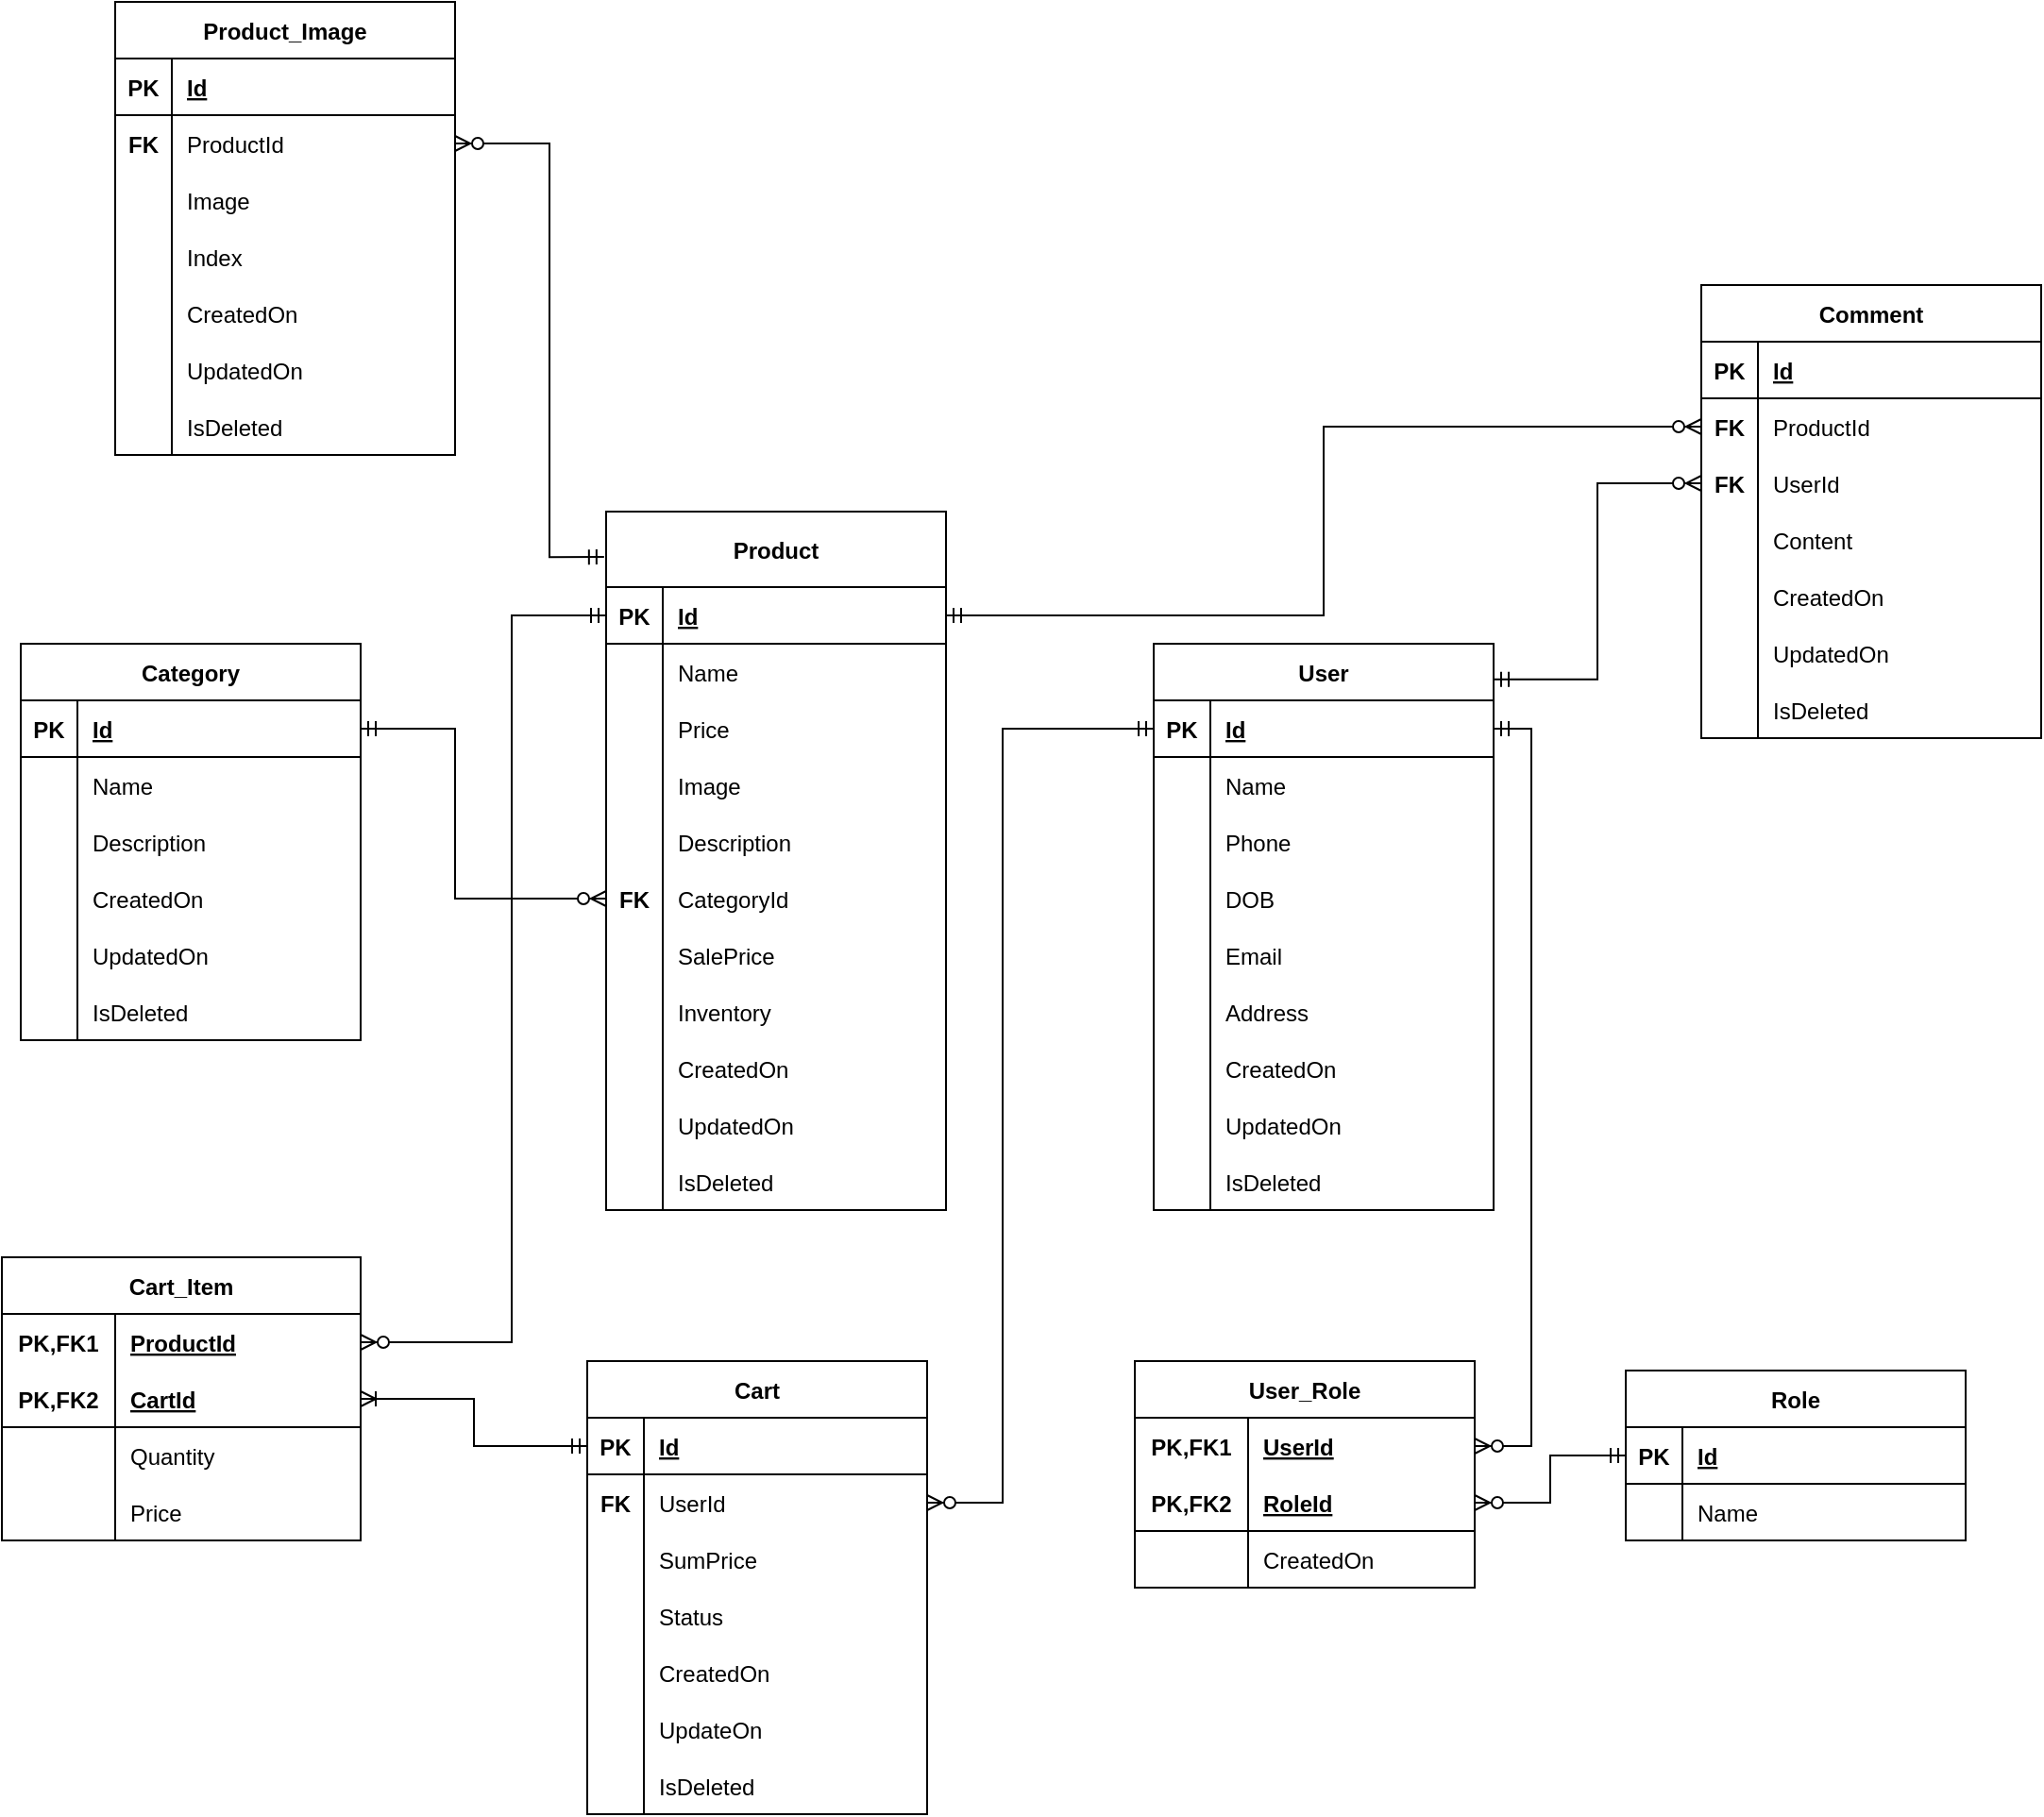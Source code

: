 <mxfile version="15.8.8" type="device"><diagram id="VHLs1RVUNaPGNCxdBByp" name="Page-1"><mxGraphModel dx="1952" dy="1682" grid="1" gridSize="10" guides="1" tooltips="1" connect="1" arrows="1" fold="1" page="1" pageScale="1" pageWidth="850" pageHeight="1100" math="0" shadow="0"><root><mxCell id="0"/><mxCell id="1" parent="0"/><mxCell id="rk8EdghGiXFBMfNvxtwt-1" value="Product" style="shape=table;startSize=40;container=1;collapsible=1;childLayout=tableLayout;fixedRows=1;rowLines=0;fontStyle=1;align=center;resizeLast=1;" parent="1" vertex="1"><mxGeometry x="-30" y="80" width="180" height="370" as="geometry"/></mxCell><mxCell id="rk8EdghGiXFBMfNvxtwt-2" value="" style="shape=partialRectangle;collapsible=0;dropTarget=0;pointerEvents=0;fillColor=none;top=0;left=0;bottom=1;right=0;points=[[0,0.5],[1,0.5]];portConstraint=eastwest;" parent="rk8EdghGiXFBMfNvxtwt-1" vertex="1"><mxGeometry y="40" width="180" height="30" as="geometry"/></mxCell><mxCell id="rk8EdghGiXFBMfNvxtwt-3" value="PK" style="shape=partialRectangle;connectable=0;fillColor=none;top=0;left=0;bottom=0;right=0;fontStyle=1;overflow=hidden;" parent="rk8EdghGiXFBMfNvxtwt-2" vertex="1"><mxGeometry width="30" height="30" as="geometry"><mxRectangle width="30" height="30" as="alternateBounds"/></mxGeometry></mxCell><mxCell id="rk8EdghGiXFBMfNvxtwt-4" value="Id" style="shape=partialRectangle;connectable=0;fillColor=none;top=0;left=0;bottom=0;right=0;align=left;spacingLeft=6;fontStyle=5;overflow=hidden;" parent="rk8EdghGiXFBMfNvxtwt-2" vertex="1"><mxGeometry x="30" width="150" height="30" as="geometry"><mxRectangle width="150" height="30" as="alternateBounds"/></mxGeometry></mxCell><mxCell id="rk8EdghGiXFBMfNvxtwt-5" value="" style="shape=partialRectangle;collapsible=0;dropTarget=0;pointerEvents=0;fillColor=none;top=0;left=0;bottom=0;right=0;points=[[0,0.5],[1,0.5]];portConstraint=eastwest;" parent="rk8EdghGiXFBMfNvxtwt-1" vertex="1"><mxGeometry y="70" width="180" height="30" as="geometry"/></mxCell><mxCell id="rk8EdghGiXFBMfNvxtwt-6" value="" style="shape=partialRectangle;connectable=0;fillColor=none;top=0;left=0;bottom=0;right=0;editable=1;overflow=hidden;" parent="rk8EdghGiXFBMfNvxtwt-5" vertex="1"><mxGeometry width="30" height="30" as="geometry"><mxRectangle width="30" height="30" as="alternateBounds"/></mxGeometry></mxCell><mxCell id="rk8EdghGiXFBMfNvxtwt-7" value="Name" style="shape=partialRectangle;connectable=0;fillColor=none;top=0;left=0;bottom=0;right=0;align=left;spacingLeft=6;overflow=hidden;" parent="rk8EdghGiXFBMfNvxtwt-5" vertex="1"><mxGeometry x="30" width="150" height="30" as="geometry"><mxRectangle width="150" height="30" as="alternateBounds"/></mxGeometry></mxCell><mxCell id="rk8EdghGiXFBMfNvxtwt-8" value="" style="shape=partialRectangle;collapsible=0;dropTarget=0;pointerEvents=0;fillColor=none;top=0;left=0;bottom=0;right=0;points=[[0,0.5],[1,0.5]];portConstraint=eastwest;" parent="rk8EdghGiXFBMfNvxtwt-1" vertex="1"><mxGeometry y="100" width="180" height="30" as="geometry"/></mxCell><mxCell id="rk8EdghGiXFBMfNvxtwt-9" value="" style="shape=partialRectangle;connectable=0;fillColor=none;top=0;left=0;bottom=0;right=0;editable=1;overflow=hidden;" parent="rk8EdghGiXFBMfNvxtwt-8" vertex="1"><mxGeometry width="30" height="30" as="geometry"><mxRectangle width="30" height="30" as="alternateBounds"/></mxGeometry></mxCell><mxCell id="rk8EdghGiXFBMfNvxtwt-10" value="Price" style="shape=partialRectangle;connectable=0;fillColor=none;top=0;left=0;bottom=0;right=0;align=left;spacingLeft=6;overflow=hidden;" parent="rk8EdghGiXFBMfNvxtwt-8" vertex="1"><mxGeometry x="30" width="150" height="30" as="geometry"><mxRectangle width="150" height="30" as="alternateBounds"/></mxGeometry></mxCell><mxCell id="rk8EdghGiXFBMfNvxtwt-11" value="" style="shape=partialRectangle;collapsible=0;dropTarget=0;pointerEvents=0;fillColor=none;top=0;left=0;bottom=0;right=0;points=[[0,0.5],[1,0.5]];portConstraint=eastwest;" parent="rk8EdghGiXFBMfNvxtwt-1" vertex="1"><mxGeometry y="130" width="180" height="30" as="geometry"/></mxCell><mxCell id="rk8EdghGiXFBMfNvxtwt-12" value="" style="shape=partialRectangle;connectable=0;fillColor=none;top=0;left=0;bottom=0;right=0;editable=1;overflow=hidden;" parent="rk8EdghGiXFBMfNvxtwt-11" vertex="1"><mxGeometry width="30" height="30" as="geometry"><mxRectangle width="30" height="30" as="alternateBounds"/></mxGeometry></mxCell><mxCell id="rk8EdghGiXFBMfNvxtwt-13" value="Image" style="shape=partialRectangle;connectable=0;fillColor=none;top=0;left=0;bottom=0;right=0;align=left;spacingLeft=6;overflow=hidden;" parent="rk8EdghGiXFBMfNvxtwt-11" vertex="1"><mxGeometry x="30" width="150" height="30" as="geometry"><mxRectangle width="150" height="30" as="alternateBounds"/></mxGeometry></mxCell><mxCell id="rk8EdghGiXFBMfNvxtwt-106" value="" style="shape=partialRectangle;collapsible=0;dropTarget=0;pointerEvents=0;fillColor=none;top=0;left=0;bottom=0;right=0;points=[[0,0.5],[1,0.5]];portConstraint=eastwest;" parent="rk8EdghGiXFBMfNvxtwt-1" vertex="1"><mxGeometry y="160" width="180" height="30" as="geometry"/></mxCell><mxCell id="rk8EdghGiXFBMfNvxtwt-107" value="" style="shape=partialRectangle;connectable=0;fillColor=none;top=0;left=0;bottom=0;right=0;editable=1;overflow=hidden;" parent="rk8EdghGiXFBMfNvxtwt-106" vertex="1"><mxGeometry width="30" height="30" as="geometry"><mxRectangle width="30" height="30" as="alternateBounds"/></mxGeometry></mxCell><mxCell id="rk8EdghGiXFBMfNvxtwt-108" value="Description" style="shape=partialRectangle;connectable=0;fillColor=none;top=0;left=0;bottom=0;right=0;align=left;spacingLeft=6;overflow=hidden;" parent="rk8EdghGiXFBMfNvxtwt-106" vertex="1"><mxGeometry x="30" width="150" height="30" as="geometry"><mxRectangle width="150" height="30" as="alternateBounds"/></mxGeometry></mxCell><mxCell id="rk8EdghGiXFBMfNvxtwt-112" value="" style="shape=partialRectangle;collapsible=0;dropTarget=0;pointerEvents=0;fillColor=none;top=0;left=0;bottom=0;right=0;points=[[0,0.5],[1,0.5]];portConstraint=eastwest;" parent="rk8EdghGiXFBMfNvxtwt-1" vertex="1"><mxGeometry y="190" width="180" height="30" as="geometry"/></mxCell><mxCell id="rk8EdghGiXFBMfNvxtwt-113" value="FK" style="shape=partialRectangle;connectable=0;fillColor=none;top=0;left=0;bottom=0;right=0;editable=1;overflow=hidden;fontStyle=1" parent="rk8EdghGiXFBMfNvxtwt-112" vertex="1"><mxGeometry width="30" height="30" as="geometry"><mxRectangle width="30" height="30" as="alternateBounds"/></mxGeometry></mxCell><mxCell id="rk8EdghGiXFBMfNvxtwt-114" value="CategoryId" style="shape=partialRectangle;connectable=0;fillColor=none;top=0;left=0;bottom=0;right=0;align=left;spacingLeft=6;overflow=hidden;" parent="rk8EdghGiXFBMfNvxtwt-112" vertex="1"><mxGeometry x="30" width="150" height="30" as="geometry"><mxRectangle width="150" height="30" as="alternateBounds"/></mxGeometry></mxCell><mxCell id="rk8EdghGiXFBMfNvxtwt-115" value="" style="shape=partialRectangle;collapsible=0;dropTarget=0;pointerEvents=0;fillColor=none;top=0;left=0;bottom=0;right=0;points=[[0,0.5],[1,0.5]];portConstraint=eastwest;" parent="rk8EdghGiXFBMfNvxtwt-1" vertex="1"><mxGeometry y="220" width="180" height="30" as="geometry"/></mxCell><mxCell id="rk8EdghGiXFBMfNvxtwt-116" value="" style="shape=partialRectangle;connectable=0;fillColor=none;top=0;left=0;bottom=0;right=0;editable=1;overflow=hidden;" parent="rk8EdghGiXFBMfNvxtwt-115" vertex="1"><mxGeometry width="30" height="30" as="geometry"><mxRectangle width="30" height="30" as="alternateBounds"/></mxGeometry></mxCell><mxCell id="rk8EdghGiXFBMfNvxtwt-117" value="SalePrice" style="shape=partialRectangle;connectable=0;fillColor=none;top=0;left=0;bottom=0;right=0;align=left;spacingLeft=6;overflow=hidden;" parent="rk8EdghGiXFBMfNvxtwt-115" vertex="1"><mxGeometry x="30" width="150" height="30" as="geometry"><mxRectangle width="150" height="30" as="alternateBounds"/></mxGeometry></mxCell><mxCell id="rk8EdghGiXFBMfNvxtwt-109" value="" style="shape=partialRectangle;collapsible=0;dropTarget=0;pointerEvents=0;fillColor=none;top=0;left=0;bottom=0;right=0;points=[[0,0.5],[1,0.5]];portConstraint=eastwest;" parent="rk8EdghGiXFBMfNvxtwt-1" vertex="1"><mxGeometry y="250" width="180" height="30" as="geometry"/></mxCell><mxCell id="rk8EdghGiXFBMfNvxtwt-110" value="" style="shape=partialRectangle;connectable=0;fillColor=none;top=0;left=0;bottom=0;right=0;editable=1;overflow=hidden;" parent="rk8EdghGiXFBMfNvxtwt-109" vertex="1"><mxGeometry width="30" height="30" as="geometry"><mxRectangle width="30" height="30" as="alternateBounds"/></mxGeometry></mxCell><mxCell id="rk8EdghGiXFBMfNvxtwt-111" value="Inventory" style="shape=partialRectangle;connectable=0;fillColor=none;top=0;left=0;bottom=0;right=0;align=left;spacingLeft=6;overflow=hidden;" parent="rk8EdghGiXFBMfNvxtwt-109" vertex="1"><mxGeometry x="30" width="150" height="30" as="geometry"><mxRectangle width="150" height="30" as="alternateBounds"/></mxGeometry></mxCell><mxCell id="Ubzk6tx44Ip_I_PMRpMW-49" value="" style="shape=partialRectangle;collapsible=0;dropTarget=0;pointerEvents=0;fillColor=none;top=0;left=0;bottom=0;right=0;points=[[0,0.5],[1,0.5]];portConstraint=eastwest;" parent="rk8EdghGiXFBMfNvxtwt-1" vertex="1"><mxGeometry y="280" width="180" height="30" as="geometry"/></mxCell><mxCell id="Ubzk6tx44Ip_I_PMRpMW-50" value="" style="shape=partialRectangle;connectable=0;fillColor=none;top=0;left=0;bottom=0;right=0;editable=1;overflow=hidden;" parent="Ubzk6tx44Ip_I_PMRpMW-49" vertex="1"><mxGeometry width="30" height="30" as="geometry"><mxRectangle width="30" height="30" as="alternateBounds"/></mxGeometry></mxCell><mxCell id="Ubzk6tx44Ip_I_PMRpMW-51" value="CreatedOn" style="shape=partialRectangle;connectable=0;fillColor=none;top=0;left=0;bottom=0;right=0;align=left;spacingLeft=6;overflow=hidden;" parent="Ubzk6tx44Ip_I_PMRpMW-49" vertex="1"><mxGeometry x="30" width="150" height="30" as="geometry"><mxRectangle width="150" height="30" as="alternateBounds"/></mxGeometry></mxCell><mxCell id="Ubzk6tx44Ip_I_PMRpMW-52" value="" style="shape=partialRectangle;collapsible=0;dropTarget=0;pointerEvents=0;fillColor=none;top=0;left=0;bottom=0;right=0;points=[[0,0.5],[1,0.5]];portConstraint=eastwest;" parent="rk8EdghGiXFBMfNvxtwt-1" vertex="1"><mxGeometry y="310" width="180" height="30" as="geometry"/></mxCell><mxCell id="Ubzk6tx44Ip_I_PMRpMW-53" value="" style="shape=partialRectangle;connectable=0;fillColor=none;top=0;left=0;bottom=0;right=0;editable=1;overflow=hidden;" parent="Ubzk6tx44Ip_I_PMRpMW-52" vertex="1"><mxGeometry width="30" height="30" as="geometry"><mxRectangle width="30" height="30" as="alternateBounds"/></mxGeometry></mxCell><mxCell id="Ubzk6tx44Ip_I_PMRpMW-54" value="UpdatedOn" style="shape=partialRectangle;connectable=0;fillColor=none;top=0;left=0;bottom=0;right=0;align=left;spacingLeft=6;overflow=hidden;" parent="Ubzk6tx44Ip_I_PMRpMW-52" vertex="1"><mxGeometry x="30" width="150" height="30" as="geometry"><mxRectangle width="150" height="30" as="alternateBounds"/></mxGeometry></mxCell><mxCell id="Ubzk6tx44Ip_I_PMRpMW-55" value="" style="shape=partialRectangle;collapsible=0;dropTarget=0;pointerEvents=0;fillColor=none;top=0;left=0;bottom=0;right=0;points=[[0,0.5],[1,0.5]];portConstraint=eastwest;" parent="rk8EdghGiXFBMfNvxtwt-1" vertex="1"><mxGeometry y="340" width="180" height="30" as="geometry"/></mxCell><mxCell id="Ubzk6tx44Ip_I_PMRpMW-56" value="" style="shape=partialRectangle;connectable=0;fillColor=none;top=0;left=0;bottom=0;right=0;editable=1;overflow=hidden;" parent="Ubzk6tx44Ip_I_PMRpMW-55" vertex="1"><mxGeometry width="30" height="30" as="geometry"><mxRectangle width="30" height="30" as="alternateBounds"/></mxGeometry></mxCell><mxCell id="Ubzk6tx44Ip_I_PMRpMW-57" value="IsDeleted" style="shape=partialRectangle;connectable=0;fillColor=none;top=0;left=0;bottom=0;right=0;align=left;spacingLeft=6;overflow=hidden;" parent="Ubzk6tx44Ip_I_PMRpMW-55" vertex="1"><mxGeometry x="30" width="150" height="30" as="geometry"><mxRectangle width="150" height="30" as="alternateBounds"/></mxGeometry></mxCell><mxCell id="rk8EdghGiXFBMfNvxtwt-27" value="User" style="shape=table;startSize=30;container=1;collapsible=1;childLayout=tableLayout;fixedRows=1;rowLines=0;fontStyle=1;align=center;resizeLast=1;" parent="1" vertex="1"><mxGeometry x="260" y="150" width="180" height="300" as="geometry"/></mxCell><mxCell id="rk8EdghGiXFBMfNvxtwt-28" value="" style="shape=partialRectangle;collapsible=0;dropTarget=0;pointerEvents=0;fillColor=none;top=0;left=0;bottom=1;right=0;points=[[0,0.5],[1,0.5]];portConstraint=eastwest;" parent="rk8EdghGiXFBMfNvxtwt-27" vertex="1"><mxGeometry y="30" width="180" height="30" as="geometry"/></mxCell><mxCell id="rk8EdghGiXFBMfNvxtwt-29" value="PK" style="shape=partialRectangle;connectable=0;fillColor=none;top=0;left=0;bottom=0;right=0;fontStyle=1;overflow=hidden;" parent="rk8EdghGiXFBMfNvxtwt-28" vertex="1"><mxGeometry width="30" height="30" as="geometry"><mxRectangle width="30" height="30" as="alternateBounds"/></mxGeometry></mxCell><mxCell id="rk8EdghGiXFBMfNvxtwt-30" value="Id" style="shape=partialRectangle;connectable=0;fillColor=none;top=0;left=0;bottom=0;right=0;align=left;spacingLeft=6;fontStyle=5;overflow=hidden;" parent="rk8EdghGiXFBMfNvxtwt-28" vertex="1"><mxGeometry x="30" width="150" height="30" as="geometry"><mxRectangle width="150" height="30" as="alternateBounds"/></mxGeometry></mxCell><mxCell id="rk8EdghGiXFBMfNvxtwt-31" value="" style="shape=partialRectangle;collapsible=0;dropTarget=0;pointerEvents=0;fillColor=none;top=0;left=0;bottom=0;right=0;points=[[0,0.5],[1,0.5]];portConstraint=eastwest;" parent="rk8EdghGiXFBMfNvxtwt-27" vertex="1"><mxGeometry y="60" width="180" height="30" as="geometry"/></mxCell><mxCell id="rk8EdghGiXFBMfNvxtwt-32" value="" style="shape=partialRectangle;connectable=0;fillColor=none;top=0;left=0;bottom=0;right=0;editable=1;overflow=hidden;" parent="rk8EdghGiXFBMfNvxtwt-31" vertex="1"><mxGeometry width="30" height="30" as="geometry"><mxRectangle width="30" height="30" as="alternateBounds"/></mxGeometry></mxCell><mxCell id="rk8EdghGiXFBMfNvxtwt-33" value="Name" style="shape=partialRectangle;connectable=0;fillColor=none;top=0;left=0;bottom=0;right=0;align=left;spacingLeft=6;overflow=hidden;" parent="rk8EdghGiXFBMfNvxtwt-31" vertex="1"><mxGeometry x="30" width="150" height="30" as="geometry"><mxRectangle width="150" height="30" as="alternateBounds"/></mxGeometry></mxCell><mxCell id="rk8EdghGiXFBMfNvxtwt-34" value="" style="shape=partialRectangle;collapsible=0;dropTarget=0;pointerEvents=0;fillColor=none;top=0;left=0;bottom=0;right=0;points=[[0,0.5],[1,0.5]];portConstraint=eastwest;" parent="rk8EdghGiXFBMfNvxtwt-27" vertex="1"><mxGeometry y="90" width="180" height="30" as="geometry"/></mxCell><mxCell id="rk8EdghGiXFBMfNvxtwt-35" value="" style="shape=partialRectangle;connectable=0;fillColor=none;top=0;left=0;bottom=0;right=0;editable=1;overflow=hidden;" parent="rk8EdghGiXFBMfNvxtwt-34" vertex="1"><mxGeometry width="30" height="30" as="geometry"><mxRectangle width="30" height="30" as="alternateBounds"/></mxGeometry></mxCell><mxCell id="rk8EdghGiXFBMfNvxtwt-36" value="Phone" style="shape=partialRectangle;connectable=0;fillColor=none;top=0;left=0;bottom=0;right=0;align=left;spacingLeft=6;overflow=hidden;" parent="rk8EdghGiXFBMfNvxtwt-34" vertex="1"><mxGeometry x="30" width="150" height="30" as="geometry"><mxRectangle width="150" height="30" as="alternateBounds"/></mxGeometry></mxCell><mxCell id="rk8EdghGiXFBMfNvxtwt-140" value="" style="shape=partialRectangle;collapsible=0;dropTarget=0;pointerEvents=0;fillColor=none;top=0;left=0;bottom=0;right=0;points=[[0,0.5],[1,0.5]];portConstraint=eastwest;" parent="rk8EdghGiXFBMfNvxtwt-27" vertex="1"><mxGeometry y="120" width="180" height="30" as="geometry"/></mxCell><mxCell id="rk8EdghGiXFBMfNvxtwt-141" value="" style="shape=partialRectangle;connectable=0;fillColor=none;top=0;left=0;bottom=0;right=0;editable=1;overflow=hidden;" parent="rk8EdghGiXFBMfNvxtwt-140" vertex="1"><mxGeometry width="30" height="30" as="geometry"><mxRectangle width="30" height="30" as="alternateBounds"/></mxGeometry></mxCell><mxCell id="rk8EdghGiXFBMfNvxtwt-142" value="DOB" style="shape=partialRectangle;connectable=0;fillColor=none;top=0;left=0;bottom=0;right=0;align=left;spacingLeft=6;overflow=hidden;" parent="rk8EdghGiXFBMfNvxtwt-140" vertex="1"><mxGeometry x="30" width="150" height="30" as="geometry"><mxRectangle width="150" height="30" as="alternateBounds"/></mxGeometry></mxCell><mxCell id="rk8EdghGiXFBMfNvxtwt-143" value="" style="shape=partialRectangle;collapsible=0;dropTarget=0;pointerEvents=0;fillColor=none;top=0;left=0;bottom=0;right=0;points=[[0,0.5],[1,0.5]];portConstraint=eastwest;" parent="rk8EdghGiXFBMfNvxtwt-27" vertex="1"><mxGeometry y="150" width="180" height="30" as="geometry"/></mxCell><mxCell id="rk8EdghGiXFBMfNvxtwt-144" value="" style="shape=partialRectangle;connectable=0;fillColor=none;top=0;left=0;bottom=0;right=0;editable=1;overflow=hidden;" parent="rk8EdghGiXFBMfNvxtwt-143" vertex="1"><mxGeometry width="30" height="30" as="geometry"><mxRectangle width="30" height="30" as="alternateBounds"/></mxGeometry></mxCell><mxCell id="rk8EdghGiXFBMfNvxtwt-145" value="Email" style="shape=partialRectangle;connectable=0;fillColor=none;top=0;left=0;bottom=0;right=0;align=left;spacingLeft=6;overflow=hidden;" parent="rk8EdghGiXFBMfNvxtwt-143" vertex="1"><mxGeometry x="30" width="150" height="30" as="geometry"><mxRectangle width="150" height="30" as="alternateBounds"/></mxGeometry></mxCell><mxCell id="rk8EdghGiXFBMfNvxtwt-37" value="" style="shape=partialRectangle;collapsible=0;dropTarget=0;pointerEvents=0;fillColor=none;top=0;left=0;bottom=0;right=0;points=[[0,0.5],[1,0.5]];portConstraint=eastwest;" parent="rk8EdghGiXFBMfNvxtwt-27" vertex="1"><mxGeometry y="180" width="180" height="30" as="geometry"/></mxCell><mxCell id="rk8EdghGiXFBMfNvxtwt-38" value="" style="shape=partialRectangle;connectable=0;fillColor=none;top=0;left=0;bottom=0;right=0;editable=1;overflow=hidden;" parent="rk8EdghGiXFBMfNvxtwt-37" vertex="1"><mxGeometry width="30" height="30" as="geometry"><mxRectangle width="30" height="30" as="alternateBounds"/></mxGeometry></mxCell><mxCell id="rk8EdghGiXFBMfNvxtwt-39" value="Address" style="shape=partialRectangle;connectable=0;fillColor=none;top=0;left=0;bottom=0;right=0;align=left;spacingLeft=6;overflow=hidden;" parent="rk8EdghGiXFBMfNvxtwt-37" vertex="1"><mxGeometry x="30" width="150" height="30" as="geometry"><mxRectangle width="150" height="30" as="alternateBounds"/></mxGeometry></mxCell><mxCell id="Ubzk6tx44Ip_I_PMRpMW-40" value="" style="shape=partialRectangle;collapsible=0;dropTarget=0;pointerEvents=0;fillColor=none;top=0;left=0;bottom=0;right=0;points=[[0,0.5],[1,0.5]];portConstraint=eastwest;" parent="rk8EdghGiXFBMfNvxtwt-27" vertex="1"><mxGeometry y="210" width="180" height="30" as="geometry"/></mxCell><mxCell id="Ubzk6tx44Ip_I_PMRpMW-41" value="" style="shape=partialRectangle;connectable=0;fillColor=none;top=0;left=0;bottom=0;right=0;editable=1;overflow=hidden;" parent="Ubzk6tx44Ip_I_PMRpMW-40" vertex="1"><mxGeometry width="30" height="30" as="geometry"><mxRectangle width="30" height="30" as="alternateBounds"/></mxGeometry></mxCell><mxCell id="Ubzk6tx44Ip_I_PMRpMW-42" value="CreatedOn" style="shape=partialRectangle;connectable=0;fillColor=none;top=0;left=0;bottom=0;right=0;align=left;spacingLeft=6;overflow=hidden;" parent="Ubzk6tx44Ip_I_PMRpMW-40" vertex="1"><mxGeometry x="30" width="150" height="30" as="geometry"><mxRectangle width="150" height="30" as="alternateBounds"/></mxGeometry></mxCell><mxCell id="Ubzk6tx44Ip_I_PMRpMW-43" value="" style="shape=partialRectangle;collapsible=0;dropTarget=0;pointerEvents=0;fillColor=none;top=0;left=0;bottom=0;right=0;points=[[0,0.5],[1,0.5]];portConstraint=eastwest;" parent="rk8EdghGiXFBMfNvxtwt-27" vertex="1"><mxGeometry y="240" width="180" height="30" as="geometry"/></mxCell><mxCell id="Ubzk6tx44Ip_I_PMRpMW-44" value="" style="shape=partialRectangle;connectable=0;fillColor=none;top=0;left=0;bottom=0;right=0;editable=1;overflow=hidden;" parent="Ubzk6tx44Ip_I_PMRpMW-43" vertex="1"><mxGeometry width="30" height="30" as="geometry"><mxRectangle width="30" height="30" as="alternateBounds"/></mxGeometry></mxCell><mxCell id="Ubzk6tx44Ip_I_PMRpMW-45" value="UpdatedOn" style="shape=partialRectangle;connectable=0;fillColor=none;top=0;left=0;bottom=0;right=0;align=left;spacingLeft=6;overflow=hidden;" parent="Ubzk6tx44Ip_I_PMRpMW-43" vertex="1"><mxGeometry x="30" width="150" height="30" as="geometry"><mxRectangle width="150" height="30" as="alternateBounds"/></mxGeometry></mxCell><mxCell id="Ubzk6tx44Ip_I_PMRpMW-46" value="" style="shape=partialRectangle;collapsible=0;dropTarget=0;pointerEvents=0;fillColor=none;top=0;left=0;bottom=0;right=0;points=[[0,0.5],[1,0.5]];portConstraint=eastwest;" parent="rk8EdghGiXFBMfNvxtwt-27" vertex="1"><mxGeometry y="270" width="180" height="30" as="geometry"/></mxCell><mxCell id="Ubzk6tx44Ip_I_PMRpMW-47" value="" style="shape=partialRectangle;connectable=0;fillColor=none;top=0;left=0;bottom=0;right=0;editable=1;overflow=hidden;" parent="Ubzk6tx44Ip_I_PMRpMW-46" vertex="1"><mxGeometry width="30" height="30" as="geometry"><mxRectangle width="30" height="30" as="alternateBounds"/></mxGeometry></mxCell><mxCell id="Ubzk6tx44Ip_I_PMRpMW-48" value="IsDeleted" style="shape=partialRectangle;connectable=0;fillColor=none;top=0;left=0;bottom=0;right=0;align=left;spacingLeft=6;overflow=hidden;" parent="Ubzk6tx44Ip_I_PMRpMW-46" vertex="1"><mxGeometry x="30" width="150" height="30" as="geometry"><mxRectangle width="150" height="30" as="alternateBounds"/></mxGeometry></mxCell><mxCell id="rk8EdghGiXFBMfNvxtwt-40" value="Role" style="shape=table;startSize=30;container=1;collapsible=1;childLayout=tableLayout;fixedRows=1;rowLines=0;fontStyle=1;align=center;resizeLast=1;" parent="1" vertex="1"><mxGeometry x="510" y="535" width="180" height="90" as="geometry"/></mxCell><mxCell id="rk8EdghGiXFBMfNvxtwt-41" value="" style="shape=partialRectangle;collapsible=0;dropTarget=0;pointerEvents=0;fillColor=none;top=0;left=0;bottom=1;right=0;points=[[0,0.5],[1,0.5]];portConstraint=eastwest;" parent="rk8EdghGiXFBMfNvxtwt-40" vertex="1"><mxGeometry y="30" width="180" height="30" as="geometry"/></mxCell><mxCell id="rk8EdghGiXFBMfNvxtwt-42" value="PK" style="shape=partialRectangle;connectable=0;fillColor=none;top=0;left=0;bottom=0;right=0;fontStyle=1;overflow=hidden;" parent="rk8EdghGiXFBMfNvxtwt-41" vertex="1"><mxGeometry width="30" height="30" as="geometry"><mxRectangle width="30" height="30" as="alternateBounds"/></mxGeometry></mxCell><mxCell id="rk8EdghGiXFBMfNvxtwt-43" value="Id" style="shape=partialRectangle;connectable=0;fillColor=none;top=0;left=0;bottom=0;right=0;align=left;spacingLeft=6;fontStyle=5;overflow=hidden;" parent="rk8EdghGiXFBMfNvxtwt-41" vertex="1"><mxGeometry x="30" width="150" height="30" as="geometry"><mxRectangle width="150" height="30" as="alternateBounds"/></mxGeometry></mxCell><mxCell id="rk8EdghGiXFBMfNvxtwt-44" value="" style="shape=partialRectangle;collapsible=0;dropTarget=0;pointerEvents=0;fillColor=none;top=0;left=0;bottom=0;right=0;points=[[0,0.5],[1,0.5]];portConstraint=eastwest;" parent="rk8EdghGiXFBMfNvxtwt-40" vertex="1"><mxGeometry y="60" width="180" height="30" as="geometry"/></mxCell><mxCell id="rk8EdghGiXFBMfNvxtwt-45" value="" style="shape=partialRectangle;connectable=0;fillColor=none;top=0;left=0;bottom=0;right=0;editable=1;overflow=hidden;" parent="rk8EdghGiXFBMfNvxtwt-44" vertex="1"><mxGeometry width="30" height="30" as="geometry"><mxRectangle width="30" height="30" as="alternateBounds"/></mxGeometry></mxCell><mxCell id="rk8EdghGiXFBMfNvxtwt-46" value="Name" style="shape=partialRectangle;connectable=0;fillColor=none;top=0;left=0;bottom=0;right=0;align=left;spacingLeft=6;overflow=hidden;" parent="rk8EdghGiXFBMfNvxtwt-44" vertex="1"><mxGeometry x="30" width="150" height="30" as="geometry"><mxRectangle width="150" height="30" as="alternateBounds"/></mxGeometry></mxCell><mxCell id="rk8EdghGiXFBMfNvxtwt-66" value="Cart" style="shape=table;startSize=30;container=1;collapsible=1;childLayout=tableLayout;fixedRows=1;rowLines=0;fontStyle=1;align=center;resizeLast=1;" parent="1" vertex="1"><mxGeometry x="-40" y="530" width="180" height="240" as="geometry"/></mxCell><mxCell id="rk8EdghGiXFBMfNvxtwt-67" value="" style="shape=partialRectangle;collapsible=0;dropTarget=0;pointerEvents=0;fillColor=none;top=0;left=0;bottom=1;right=0;points=[[0,0.5],[1,0.5]];portConstraint=eastwest;" parent="rk8EdghGiXFBMfNvxtwt-66" vertex="1"><mxGeometry y="30" width="180" height="30" as="geometry"/></mxCell><mxCell id="rk8EdghGiXFBMfNvxtwt-68" value="PK" style="shape=partialRectangle;connectable=0;fillColor=none;top=0;left=0;bottom=0;right=0;fontStyle=1;overflow=hidden;" parent="rk8EdghGiXFBMfNvxtwt-67" vertex="1"><mxGeometry width="30" height="30" as="geometry"><mxRectangle width="30" height="30" as="alternateBounds"/></mxGeometry></mxCell><mxCell id="rk8EdghGiXFBMfNvxtwt-69" value="Id" style="shape=partialRectangle;connectable=0;fillColor=none;top=0;left=0;bottom=0;right=0;align=left;spacingLeft=6;fontStyle=5;overflow=hidden;" parent="rk8EdghGiXFBMfNvxtwt-67" vertex="1"><mxGeometry x="30" width="150" height="30" as="geometry"><mxRectangle width="150" height="30" as="alternateBounds"/></mxGeometry></mxCell><mxCell id="rk8EdghGiXFBMfNvxtwt-70" value="" style="shape=partialRectangle;collapsible=0;dropTarget=0;pointerEvents=0;fillColor=none;top=0;left=0;bottom=0;right=0;points=[[0,0.5],[1,0.5]];portConstraint=eastwest;" parent="rk8EdghGiXFBMfNvxtwt-66" vertex="1"><mxGeometry y="60" width="180" height="30" as="geometry"/></mxCell><mxCell id="rk8EdghGiXFBMfNvxtwt-71" value="FK" style="shape=partialRectangle;connectable=0;fillColor=none;top=0;left=0;bottom=0;right=0;editable=1;overflow=hidden;fontStyle=1" parent="rk8EdghGiXFBMfNvxtwt-70" vertex="1"><mxGeometry width="30" height="30" as="geometry"><mxRectangle width="30" height="30" as="alternateBounds"/></mxGeometry></mxCell><mxCell id="rk8EdghGiXFBMfNvxtwt-72" value="UserId" style="shape=partialRectangle;connectable=0;fillColor=none;top=0;left=0;bottom=0;right=0;align=left;spacingLeft=6;overflow=hidden;" parent="rk8EdghGiXFBMfNvxtwt-70" vertex="1"><mxGeometry x="30" width="150" height="30" as="geometry"><mxRectangle width="150" height="30" as="alternateBounds"/></mxGeometry></mxCell><mxCell id="rk8EdghGiXFBMfNvxtwt-156" value="" style="shape=partialRectangle;collapsible=0;dropTarget=0;pointerEvents=0;fillColor=none;top=0;left=0;bottom=0;right=0;points=[[0,0.5],[1,0.5]];portConstraint=eastwest;" parent="rk8EdghGiXFBMfNvxtwt-66" vertex="1"><mxGeometry y="90" width="180" height="30" as="geometry"/></mxCell><mxCell id="rk8EdghGiXFBMfNvxtwt-157" value="" style="shape=partialRectangle;connectable=0;fillColor=none;top=0;left=0;bottom=0;right=0;editable=1;overflow=hidden;" parent="rk8EdghGiXFBMfNvxtwt-156" vertex="1"><mxGeometry width="30" height="30" as="geometry"><mxRectangle width="30" height="30" as="alternateBounds"/></mxGeometry></mxCell><mxCell id="rk8EdghGiXFBMfNvxtwt-158" value="SumPrice" style="shape=partialRectangle;connectable=0;fillColor=none;top=0;left=0;bottom=0;right=0;align=left;spacingLeft=6;overflow=hidden;" parent="rk8EdghGiXFBMfNvxtwt-156" vertex="1"><mxGeometry x="30" width="150" height="30" as="geometry"><mxRectangle width="150" height="30" as="alternateBounds"/></mxGeometry></mxCell><mxCell id="Ubzk6tx44Ip_I_PMRpMW-58" value="" style="shape=partialRectangle;collapsible=0;dropTarget=0;pointerEvents=0;fillColor=none;top=0;left=0;bottom=0;right=0;points=[[0,0.5],[1,0.5]];portConstraint=eastwest;" parent="rk8EdghGiXFBMfNvxtwt-66" vertex="1"><mxGeometry y="120" width="180" height="30" as="geometry"/></mxCell><mxCell id="Ubzk6tx44Ip_I_PMRpMW-59" value="" style="shape=partialRectangle;connectable=0;fillColor=none;top=0;left=0;bottom=0;right=0;editable=1;overflow=hidden;" parent="Ubzk6tx44Ip_I_PMRpMW-58" vertex="1"><mxGeometry width="30" height="30" as="geometry"><mxRectangle width="30" height="30" as="alternateBounds"/></mxGeometry></mxCell><mxCell id="Ubzk6tx44Ip_I_PMRpMW-60" value="Status" style="shape=partialRectangle;connectable=0;fillColor=none;top=0;left=0;bottom=0;right=0;align=left;spacingLeft=6;overflow=hidden;" parent="Ubzk6tx44Ip_I_PMRpMW-58" vertex="1"><mxGeometry x="30" width="150" height="30" as="geometry"><mxRectangle width="150" height="30" as="alternateBounds"/></mxGeometry></mxCell><mxCell id="Ubzk6tx44Ip_I_PMRpMW-73" value="" style="shape=partialRectangle;collapsible=0;dropTarget=0;pointerEvents=0;fillColor=none;top=0;left=0;bottom=0;right=0;points=[[0,0.5],[1,0.5]];portConstraint=eastwest;" parent="rk8EdghGiXFBMfNvxtwt-66" vertex="1"><mxGeometry y="150" width="180" height="30" as="geometry"/></mxCell><mxCell id="Ubzk6tx44Ip_I_PMRpMW-74" value="" style="shape=partialRectangle;connectable=0;fillColor=none;top=0;left=0;bottom=0;right=0;editable=1;overflow=hidden;" parent="Ubzk6tx44Ip_I_PMRpMW-73" vertex="1"><mxGeometry width="30" height="30" as="geometry"><mxRectangle width="30" height="30" as="alternateBounds"/></mxGeometry></mxCell><mxCell id="Ubzk6tx44Ip_I_PMRpMW-75" value="CreatedOn" style="shape=partialRectangle;connectable=0;fillColor=none;top=0;left=0;bottom=0;right=0;align=left;spacingLeft=6;overflow=hidden;" parent="Ubzk6tx44Ip_I_PMRpMW-73" vertex="1"><mxGeometry x="30" width="150" height="30" as="geometry"><mxRectangle width="150" height="30" as="alternateBounds"/></mxGeometry></mxCell><mxCell id="Ubzk6tx44Ip_I_PMRpMW-76" value="" style="shape=partialRectangle;collapsible=0;dropTarget=0;pointerEvents=0;fillColor=none;top=0;left=0;bottom=0;right=0;points=[[0,0.5],[1,0.5]];portConstraint=eastwest;" parent="rk8EdghGiXFBMfNvxtwt-66" vertex="1"><mxGeometry y="180" width="180" height="30" as="geometry"/></mxCell><mxCell id="Ubzk6tx44Ip_I_PMRpMW-77" value="" style="shape=partialRectangle;connectable=0;fillColor=none;top=0;left=0;bottom=0;right=0;editable=1;overflow=hidden;" parent="Ubzk6tx44Ip_I_PMRpMW-76" vertex="1"><mxGeometry width="30" height="30" as="geometry"><mxRectangle width="30" height="30" as="alternateBounds"/></mxGeometry></mxCell><mxCell id="Ubzk6tx44Ip_I_PMRpMW-78" value="UpdateOn" style="shape=partialRectangle;connectable=0;fillColor=none;top=0;left=0;bottom=0;right=0;align=left;spacingLeft=6;overflow=hidden;" parent="Ubzk6tx44Ip_I_PMRpMW-76" vertex="1"><mxGeometry x="30" width="150" height="30" as="geometry"><mxRectangle width="150" height="30" as="alternateBounds"/></mxGeometry></mxCell><mxCell id="Ubzk6tx44Ip_I_PMRpMW-83" value="" style="shape=partialRectangle;collapsible=0;dropTarget=0;pointerEvents=0;fillColor=none;top=0;left=0;bottom=0;right=0;points=[[0,0.5],[1,0.5]];portConstraint=eastwest;" parent="rk8EdghGiXFBMfNvxtwt-66" vertex="1"><mxGeometry y="210" width="180" height="30" as="geometry"/></mxCell><mxCell id="Ubzk6tx44Ip_I_PMRpMW-84" value="" style="shape=partialRectangle;connectable=0;fillColor=none;top=0;left=0;bottom=0;right=0;editable=1;overflow=hidden;" parent="Ubzk6tx44Ip_I_PMRpMW-83" vertex="1"><mxGeometry width="30" height="30" as="geometry"><mxRectangle width="30" height="30" as="alternateBounds"/></mxGeometry></mxCell><mxCell id="Ubzk6tx44Ip_I_PMRpMW-85" value="IsDeleted" style="shape=partialRectangle;connectable=0;fillColor=none;top=0;left=0;bottom=0;right=0;align=left;spacingLeft=6;overflow=hidden;" parent="Ubzk6tx44Ip_I_PMRpMW-83" vertex="1"><mxGeometry x="30" width="150" height="30" as="geometry"><mxRectangle width="150" height="30" as="alternateBounds"/></mxGeometry></mxCell><mxCell id="rk8EdghGiXFBMfNvxtwt-80" value="User_Role" style="shape=table;startSize=30;container=1;collapsible=1;childLayout=tableLayout;fixedRows=1;rowLines=0;fontStyle=1;align=center;resizeLast=1;" parent="1" vertex="1"><mxGeometry x="250" y="530" width="180" height="120" as="geometry"/></mxCell><mxCell id="rk8EdghGiXFBMfNvxtwt-81" value="" style="shape=partialRectangle;collapsible=0;dropTarget=0;pointerEvents=0;fillColor=none;top=0;left=0;bottom=0;right=0;points=[[0,0.5],[1,0.5]];portConstraint=eastwest;" parent="rk8EdghGiXFBMfNvxtwt-80" vertex="1"><mxGeometry y="30" width="180" height="30" as="geometry"/></mxCell><mxCell id="rk8EdghGiXFBMfNvxtwt-82" value="PK,FK1" style="shape=partialRectangle;connectable=0;fillColor=none;top=0;left=0;bottom=0;right=0;fontStyle=1;overflow=hidden;" parent="rk8EdghGiXFBMfNvxtwt-81" vertex="1"><mxGeometry width="60" height="30" as="geometry"><mxRectangle width="60" height="30" as="alternateBounds"/></mxGeometry></mxCell><mxCell id="rk8EdghGiXFBMfNvxtwt-83" value="UserId" style="shape=partialRectangle;connectable=0;fillColor=none;top=0;left=0;bottom=0;right=0;align=left;spacingLeft=6;fontStyle=5;overflow=hidden;" parent="rk8EdghGiXFBMfNvxtwt-81" vertex="1"><mxGeometry x="60" width="120" height="30" as="geometry"><mxRectangle width="120" height="30" as="alternateBounds"/></mxGeometry></mxCell><mxCell id="rk8EdghGiXFBMfNvxtwt-84" value="" style="shape=partialRectangle;collapsible=0;dropTarget=0;pointerEvents=0;fillColor=none;top=0;left=0;bottom=1;right=0;points=[[0,0.5],[1,0.5]];portConstraint=eastwest;" parent="rk8EdghGiXFBMfNvxtwt-80" vertex="1"><mxGeometry y="60" width="180" height="30" as="geometry"/></mxCell><mxCell id="rk8EdghGiXFBMfNvxtwt-85" value="PK,FK2" style="shape=partialRectangle;connectable=0;fillColor=none;top=0;left=0;bottom=0;right=0;fontStyle=1;overflow=hidden;" parent="rk8EdghGiXFBMfNvxtwt-84" vertex="1"><mxGeometry width="60" height="30" as="geometry"><mxRectangle width="60" height="30" as="alternateBounds"/></mxGeometry></mxCell><mxCell id="rk8EdghGiXFBMfNvxtwt-86" value="RoleId" style="shape=partialRectangle;connectable=0;fillColor=none;top=0;left=0;bottom=0;right=0;align=left;spacingLeft=6;fontStyle=5;overflow=hidden;" parent="rk8EdghGiXFBMfNvxtwt-84" vertex="1"><mxGeometry x="60" width="120" height="30" as="geometry"><mxRectangle width="120" height="30" as="alternateBounds"/></mxGeometry></mxCell><mxCell id="Ubzk6tx44Ip_I_PMRpMW-86" value="" style="shape=partialRectangle;collapsible=0;dropTarget=0;pointerEvents=0;fillColor=none;top=0;left=0;bottom=0;right=0;points=[[0,0.5],[1,0.5]];portConstraint=eastwest;" parent="rk8EdghGiXFBMfNvxtwt-80" vertex="1"><mxGeometry y="90" width="180" height="30" as="geometry"/></mxCell><mxCell id="Ubzk6tx44Ip_I_PMRpMW-87" value="" style="shape=partialRectangle;connectable=0;fillColor=none;top=0;left=0;bottom=0;right=0;editable=1;overflow=hidden;" parent="Ubzk6tx44Ip_I_PMRpMW-86" vertex="1"><mxGeometry width="60" height="30" as="geometry"><mxRectangle width="60" height="30" as="alternateBounds"/></mxGeometry></mxCell><mxCell id="Ubzk6tx44Ip_I_PMRpMW-88" value="CreatedOn" style="shape=partialRectangle;connectable=0;fillColor=none;top=0;left=0;bottom=0;right=0;align=left;spacingLeft=6;overflow=hidden;" parent="Ubzk6tx44Ip_I_PMRpMW-86" vertex="1"><mxGeometry x="60" width="120" height="30" as="geometry"><mxRectangle width="120" height="30" as="alternateBounds"/></mxGeometry></mxCell><mxCell id="rk8EdghGiXFBMfNvxtwt-93" value="Category" style="shape=table;startSize=30;container=1;collapsible=1;childLayout=tableLayout;fixedRows=1;rowLines=0;fontStyle=1;align=center;resizeLast=1;" parent="1" vertex="1"><mxGeometry x="-340" y="150" width="180" height="210" as="geometry"/></mxCell><mxCell id="rk8EdghGiXFBMfNvxtwt-94" value="" style="shape=partialRectangle;collapsible=0;dropTarget=0;pointerEvents=0;fillColor=none;top=0;left=0;bottom=1;right=0;points=[[0,0.5],[1,0.5]];portConstraint=eastwest;" parent="rk8EdghGiXFBMfNvxtwt-93" vertex="1"><mxGeometry y="30" width="180" height="30" as="geometry"/></mxCell><mxCell id="rk8EdghGiXFBMfNvxtwt-95" value="PK" style="shape=partialRectangle;connectable=0;fillColor=none;top=0;left=0;bottom=0;right=0;fontStyle=1;overflow=hidden;" parent="rk8EdghGiXFBMfNvxtwt-94" vertex="1"><mxGeometry width="30" height="30" as="geometry"><mxRectangle width="30" height="30" as="alternateBounds"/></mxGeometry></mxCell><mxCell id="rk8EdghGiXFBMfNvxtwt-96" value="Id" style="shape=partialRectangle;connectable=0;fillColor=none;top=0;left=0;bottom=0;right=0;align=left;spacingLeft=6;fontStyle=5;overflow=hidden;" parent="rk8EdghGiXFBMfNvxtwt-94" vertex="1"><mxGeometry x="30" width="150" height="30" as="geometry"><mxRectangle width="150" height="30" as="alternateBounds"/></mxGeometry></mxCell><mxCell id="rk8EdghGiXFBMfNvxtwt-97" value="" style="shape=partialRectangle;collapsible=0;dropTarget=0;pointerEvents=0;fillColor=none;top=0;left=0;bottom=0;right=0;points=[[0,0.5],[1,0.5]];portConstraint=eastwest;" parent="rk8EdghGiXFBMfNvxtwt-93" vertex="1"><mxGeometry y="60" width="180" height="30" as="geometry"/></mxCell><mxCell id="rk8EdghGiXFBMfNvxtwt-98" value="" style="shape=partialRectangle;connectable=0;fillColor=none;top=0;left=0;bottom=0;right=0;editable=1;overflow=hidden;" parent="rk8EdghGiXFBMfNvxtwt-97" vertex="1"><mxGeometry width="30" height="30" as="geometry"><mxRectangle width="30" height="30" as="alternateBounds"/></mxGeometry></mxCell><mxCell id="rk8EdghGiXFBMfNvxtwt-99" value="Name" style="shape=partialRectangle;connectable=0;fillColor=none;top=0;left=0;bottom=0;right=0;align=left;spacingLeft=6;overflow=hidden;" parent="rk8EdghGiXFBMfNvxtwt-97" vertex="1"><mxGeometry x="30" width="150" height="30" as="geometry"><mxRectangle width="150" height="30" as="alternateBounds"/></mxGeometry></mxCell><mxCell id="rk8EdghGiXFBMfNvxtwt-100" value="" style="shape=partialRectangle;collapsible=0;dropTarget=0;pointerEvents=0;fillColor=none;top=0;left=0;bottom=0;right=0;points=[[0,0.5],[1,0.5]];portConstraint=eastwest;" parent="rk8EdghGiXFBMfNvxtwt-93" vertex="1"><mxGeometry y="90" width="180" height="30" as="geometry"/></mxCell><mxCell id="rk8EdghGiXFBMfNvxtwt-101" value="" style="shape=partialRectangle;connectable=0;fillColor=none;top=0;left=0;bottom=0;right=0;editable=1;overflow=hidden;" parent="rk8EdghGiXFBMfNvxtwt-100" vertex="1"><mxGeometry width="30" height="30" as="geometry"><mxRectangle width="30" height="30" as="alternateBounds"/></mxGeometry></mxCell><mxCell id="rk8EdghGiXFBMfNvxtwt-102" value="Description" style="shape=partialRectangle;connectable=0;fillColor=none;top=0;left=0;bottom=0;right=0;align=left;spacingLeft=6;overflow=hidden;" parent="rk8EdghGiXFBMfNvxtwt-100" vertex="1"><mxGeometry x="30" width="150" height="30" as="geometry"><mxRectangle width="150" height="30" as="alternateBounds"/></mxGeometry></mxCell><mxCell id="Ubzk6tx44Ip_I_PMRpMW-24" value="" style="shape=partialRectangle;collapsible=0;dropTarget=0;pointerEvents=0;fillColor=none;top=0;left=0;bottom=0;right=0;points=[[0,0.5],[1,0.5]];portConstraint=eastwest;" parent="rk8EdghGiXFBMfNvxtwt-93" vertex="1"><mxGeometry y="120" width="180" height="30" as="geometry"/></mxCell><mxCell id="Ubzk6tx44Ip_I_PMRpMW-25" value="" style="shape=partialRectangle;connectable=0;fillColor=none;top=0;left=0;bottom=0;right=0;editable=1;overflow=hidden;" parent="Ubzk6tx44Ip_I_PMRpMW-24" vertex="1"><mxGeometry width="30" height="30" as="geometry"><mxRectangle width="30" height="30" as="alternateBounds"/></mxGeometry></mxCell><mxCell id="Ubzk6tx44Ip_I_PMRpMW-26" value="CreatedOn" style="shape=partialRectangle;connectable=0;fillColor=none;top=0;left=0;bottom=0;right=0;align=left;spacingLeft=6;overflow=hidden;" parent="Ubzk6tx44Ip_I_PMRpMW-24" vertex="1"><mxGeometry x="30" width="150" height="30" as="geometry"><mxRectangle width="150" height="30" as="alternateBounds"/></mxGeometry></mxCell><mxCell id="Ubzk6tx44Ip_I_PMRpMW-34" value="" style="shape=partialRectangle;collapsible=0;dropTarget=0;pointerEvents=0;fillColor=none;top=0;left=0;bottom=0;right=0;points=[[0,0.5],[1,0.5]];portConstraint=eastwest;" parent="rk8EdghGiXFBMfNvxtwt-93" vertex="1"><mxGeometry y="150" width="180" height="30" as="geometry"/></mxCell><mxCell id="Ubzk6tx44Ip_I_PMRpMW-35" value="" style="shape=partialRectangle;connectable=0;fillColor=none;top=0;left=0;bottom=0;right=0;editable=1;overflow=hidden;" parent="Ubzk6tx44Ip_I_PMRpMW-34" vertex="1"><mxGeometry width="30" height="30" as="geometry"><mxRectangle width="30" height="30" as="alternateBounds"/></mxGeometry></mxCell><mxCell id="Ubzk6tx44Ip_I_PMRpMW-36" value="UpdatedOn" style="shape=partialRectangle;connectable=0;fillColor=none;top=0;left=0;bottom=0;right=0;align=left;spacingLeft=6;overflow=hidden;" parent="Ubzk6tx44Ip_I_PMRpMW-34" vertex="1"><mxGeometry x="30" width="150" height="30" as="geometry"><mxRectangle width="150" height="30" as="alternateBounds"/></mxGeometry></mxCell><mxCell id="Ubzk6tx44Ip_I_PMRpMW-21" value="" style="shape=partialRectangle;collapsible=0;dropTarget=0;pointerEvents=0;fillColor=none;top=0;left=0;bottom=0;right=0;points=[[0,0.5],[1,0.5]];portConstraint=eastwest;" parent="rk8EdghGiXFBMfNvxtwt-93" vertex="1"><mxGeometry y="180" width="180" height="30" as="geometry"/></mxCell><mxCell id="Ubzk6tx44Ip_I_PMRpMW-22" value="" style="shape=partialRectangle;connectable=0;fillColor=none;top=0;left=0;bottom=0;right=0;editable=1;overflow=hidden;" parent="Ubzk6tx44Ip_I_PMRpMW-21" vertex="1"><mxGeometry width="30" height="30" as="geometry"><mxRectangle width="30" height="30" as="alternateBounds"/></mxGeometry></mxCell><mxCell id="Ubzk6tx44Ip_I_PMRpMW-23" value="IsDeleted" style="shape=partialRectangle;connectable=0;fillColor=none;top=0;left=0;bottom=0;right=0;align=left;spacingLeft=6;overflow=hidden;" parent="Ubzk6tx44Ip_I_PMRpMW-21" vertex="1"><mxGeometry x="30" width="150" height="30" as="geometry"><mxRectangle width="150" height="30" as="alternateBounds"/></mxGeometry></mxCell><mxCell id="rk8EdghGiXFBMfNvxtwt-122" value="Cart_Item" style="shape=table;startSize=30;container=1;collapsible=1;childLayout=tableLayout;fixedRows=1;rowLines=0;fontStyle=1;align=center;resizeLast=1;" parent="1" vertex="1"><mxGeometry x="-350" y="475" width="190" height="150" as="geometry"/></mxCell><mxCell id="rk8EdghGiXFBMfNvxtwt-135" value="" style="shape=partialRectangle;collapsible=0;dropTarget=0;pointerEvents=0;fillColor=none;top=0;left=0;bottom=0;right=0;points=[[0,0.5],[1,0.5]];portConstraint=eastwest;" parent="rk8EdghGiXFBMfNvxtwt-122" vertex="1"><mxGeometry y="30" width="190" height="30" as="geometry"/></mxCell><mxCell id="rk8EdghGiXFBMfNvxtwt-136" value="PK,FK1" style="shape=partialRectangle;connectable=0;fillColor=none;top=0;left=0;bottom=0;right=0;fontStyle=1;overflow=hidden;" parent="rk8EdghGiXFBMfNvxtwt-135" vertex="1"><mxGeometry width="60" height="30" as="geometry"><mxRectangle width="60" height="30" as="alternateBounds"/></mxGeometry></mxCell><mxCell id="rk8EdghGiXFBMfNvxtwt-137" value="ProductId" style="shape=partialRectangle;connectable=0;fillColor=none;top=0;left=0;bottom=0;right=0;align=left;spacingLeft=6;fontStyle=5;overflow=hidden;" parent="rk8EdghGiXFBMfNvxtwt-135" vertex="1"><mxGeometry x="60" width="130" height="30" as="geometry"><mxRectangle width="130" height="30" as="alternateBounds"/></mxGeometry></mxCell><mxCell id="rk8EdghGiXFBMfNvxtwt-123" value="" style="shape=partialRectangle;collapsible=0;dropTarget=0;pointerEvents=0;fillColor=none;top=0;left=0;bottom=1;right=0;points=[[0,0.5],[1,0.5]];portConstraint=eastwest;" parent="rk8EdghGiXFBMfNvxtwt-122" vertex="1"><mxGeometry y="60" width="190" height="30" as="geometry"/></mxCell><mxCell id="rk8EdghGiXFBMfNvxtwt-124" value="PK,FK2" style="shape=partialRectangle;connectable=0;fillColor=none;top=0;left=0;bottom=0;right=0;fontStyle=1;overflow=hidden;" parent="rk8EdghGiXFBMfNvxtwt-123" vertex="1"><mxGeometry width="60" height="30" as="geometry"><mxRectangle width="60" height="30" as="alternateBounds"/></mxGeometry></mxCell><mxCell id="rk8EdghGiXFBMfNvxtwt-125" value="CartId" style="shape=partialRectangle;connectable=0;fillColor=none;top=0;left=0;bottom=0;right=0;align=left;spacingLeft=6;fontStyle=5;overflow=hidden;" parent="rk8EdghGiXFBMfNvxtwt-123" vertex="1"><mxGeometry x="60" width="130" height="30" as="geometry"><mxRectangle width="130" height="30" as="alternateBounds"/></mxGeometry></mxCell><mxCell id="rk8EdghGiXFBMfNvxtwt-126" value="" style="shape=partialRectangle;collapsible=0;dropTarget=0;pointerEvents=0;fillColor=none;top=0;left=0;bottom=0;right=0;points=[[0,0.5],[1,0.5]];portConstraint=eastwest;" parent="rk8EdghGiXFBMfNvxtwt-122" vertex="1"><mxGeometry y="90" width="190" height="30" as="geometry"/></mxCell><mxCell id="rk8EdghGiXFBMfNvxtwt-127" value="" style="shape=partialRectangle;connectable=0;fillColor=none;top=0;left=0;bottom=0;right=0;editable=1;overflow=hidden;" parent="rk8EdghGiXFBMfNvxtwt-126" vertex="1"><mxGeometry width="60" height="30" as="geometry"><mxRectangle width="60" height="30" as="alternateBounds"/></mxGeometry></mxCell><mxCell id="rk8EdghGiXFBMfNvxtwt-128" value="Quantity" style="shape=partialRectangle;connectable=0;fillColor=none;top=0;left=0;bottom=0;right=0;align=left;spacingLeft=6;overflow=hidden;" parent="rk8EdghGiXFBMfNvxtwt-126" vertex="1"><mxGeometry x="60" width="130" height="30" as="geometry"><mxRectangle width="130" height="30" as="alternateBounds"/></mxGeometry></mxCell><mxCell id="rk8EdghGiXFBMfNvxtwt-129" value="" style="shape=partialRectangle;collapsible=0;dropTarget=0;pointerEvents=0;fillColor=none;top=0;left=0;bottom=0;right=0;points=[[0,0.5],[1,0.5]];portConstraint=eastwest;" parent="rk8EdghGiXFBMfNvxtwt-122" vertex="1"><mxGeometry y="120" width="190" height="30" as="geometry"/></mxCell><mxCell id="rk8EdghGiXFBMfNvxtwt-130" value="" style="shape=partialRectangle;connectable=0;fillColor=none;top=0;left=0;bottom=0;right=0;editable=1;overflow=hidden;" parent="rk8EdghGiXFBMfNvxtwt-129" vertex="1"><mxGeometry width="60" height="30" as="geometry"><mxRectangle width="60" height="30" as="alternateBounds"/></mxGeometry></mxCell><mxCell id="rk8EdghGiXFBMfNvxtwt-131" value="Price" style="shape=partialRectangle;connectable=0;fillColor=none;top=0;left=0;bottom=0;right=0;align=left;spacingLeft=6;overflow=hidden;" parent="rk8EdghGiXFBMfNvxtwt-129" vertex="1"><mxGeometry x="60" width="130" height="30" as="geometry"><mxRectangle width="130" height="30" as="alternateBounds"/></mxGeometry></mxCell><mxCell id="rk8EdghGiXFBMfNvxtwt-146" value="" style="fontSize=12;html=1;endArrow=ERzeroToMany;startArrow=ERmandOne;rounded=0;entryX=1;entryY=0.5;entryDx=0;entryDy=0;edgeStyle=orthogonalEdgeStyle;exitX=1;exitY=0.5;exitDx=0;exitDy=0;" parent="1" source="rk8EdghGiXFBMfNvxtwt-28" target="rk8EdghGiXFBMfNvxtwt-81" edge="1"><mxGeometry width="100" height="100" relative="1" as="geometry"><mxPoint x="530" y="220" as="sourcePoint"/><mxPoint x="180" y="430" as="targetPoint"/><Array as="points"><mxPoint x="460" y="195"/><mxPoint x="460" y="575"/></Array></mxGeometry></mxCell><mxCell id="rk8EdghGiXFBMfNvxtwt-147" value="" style="edgeStyle=orthogonalEdgeStyle;fontSize=12;html=1;endArrow=ERzeroToMany;startArrow=ERmandOne;rounded=0;entryX=1;entryY=0.5;entryDx=0;entryDy=0;exitX=0;exitY=0.5;exitDx=0;exitDy=0;" parent="1" source="rk8EdghGiXFBMfNvxtwt-41" target="rk8EdghGiXFBMfNvxtwt-84" edge="1"><mxGeometry width="100" height="100" relative="1" as="geometry"><mxPoint x="80" y="530" as="sourcePoint"/><mxPoint x="180" y="430" as="targetPoint"/></mxGeometry></mxCell><mxCell id="rk8EdghGiXFBMfNvxtwt-148" value="" style="edgeStyle=orthogonalEdgeStyle;fontSize=12;html=1;endArrow=ERzeroToMany;startArrow=ERmandOne;rounded=0;exitX=0;exitY=0.5;exitDx=0;exitDy=0;entryX=1;entryY=0.5;entryDx=0;entryDy=0;" parent="1" source="rk8EdghGiXFBMfNvxtwt-28" target="rk8EdghGiXFBMfNvxtwt-70" edge="1"><mxGeometry width="100" height="100" relative="1" as="geometry"><mxPoint x="80" y="530" as="sourcePoint"/><mxPoint x="180" y="430" as="targetPoint"/><Array as="points"><mxPoint x="180" y="195"/><mxPoint x="180" y="605"/></Array></mxGeometry></mxCell><mxCell id="rk8EdghGiXFBMfNvxtwt-150" value="" style="edgeStyle=orthogonalEdgeStyle;fontSize=12;html=1;endArrow=ERoneToMany;startArrow=ERmandOne;rounded=0;entryX=1;entryY=0.5;entryDx=0;entryDy=0;exitX=0;exitY=0.5;exitDx=0;exitDy=0;" parent="1" source="rk8EdghGiXFBMfNvxtwt-67" target="rk8EdghGiXFBMfNvxtwt-123" edge="1"><mxGeometry width="100" height="100" relative="1" as="geometry"><mxPoint x="80" y="530" as="sourcePoint"/><mxPoint x="180" y="430" as="targetPoint"/></mxGeometry></mxCell><mxCell id="rk8EdghGiXFBMfNvxtwt-154" value="" style="edgeStyle=orthogonalEdgeStyle;fontSize=12;html=1;endArrow=ERzeroToMany;startArrow=ERmandOne;rounded=0;entryX=1;entryY=0.5;entryDx=0;entryDy=0;exitX=0;exitY=0.5;exitDx=0;exitDy=0;" parent="1" source="rk8EdghGiXFBMfNvxtwt-2" target="rk8EdghGiXFBMfNvxtwt-135" edge="1"><mxGeometry width="100" height="100" relative="1" as="geometry"><mxPoint x="80" y="530" as="sourcePoint"/><mxPoint x="180" y="430" as="targetPoint"/><Array as="points"><mxPoint x="-80" y="135"/><mxPoint x="-80" y="520"/></Array></mxGeometry></mxCell><mxCell id="rk8EdghGiXFBMfNvxtwt-155" value="" style="edgeStyle=orthogonalEdgeStyle;fontSize=12;html=1;endArrow=ERzeroToMany;startArrow=ERmandOne;rounded=0;entryX=0;entryY=0.5;entryDx=0;entryDy=0;exitX=1;exitY=0.5;exitDx=0;exitDy=0;" parent="1" source="rk8EdghGiXFBMfNvxtwt-94" target="rk8EdghGiXFBMfNvxtwt-112" edge="1"><mxGeometry width="100" height="100" relative="1" as="geometry"><mxPoint x="80" y="540" as="sourcePoint"/><mxPoint x="180" y="440" as="targetPoint"/><Array as="points"><mxPoint x="-110" y="195"/><mxPoint x="-110" y="285"/></Array></mxGeometry></mxCell><mxCell id="Ubzk6tx44Ip_I_PMRpMW-1" value="Comment" style="shape=table;startSize=30;container=1;collapsible=1;childLayout=tableLayout;fixedRows=1;rowLines=0;fontStyle=1;align=center;resizeLast=1;" parent="1" vertex="1"><mxGeometry x="550" y="-40" width="180" height="240" as="geometry"/></mxCell><mxCell id="Ubzk6tx44Ip_I_PMRpMW-2" value="" style="shape=partialRectangle;collapsible=0;dropTarget=0;pointerEvents=0;fillColor=none;top=0;left=0;bottom=1;right=0;points=[[0,0.5],[1,0.5]];portConstraint=eastwest;" parent="Ubzk6tx44Ip_I_PMRpMW-1" vertex="1"><mxGeometry y="30" width="180" height="30" as="geometry"/></mxCell><mxCell id="Ubzk6tx44Ip_I_PMRpMW-3" value="PK" style="shape=partialRectangle;connectable=0;fillColor=none;top=0;left=0;bottom=0;right=0;fontStyle=1;overflow=hidden;" parent="Ubzk6tx44Ip_I_PMRpMW-2" vertex="1"><mxGeometry width="30" height="30" as="geometry"><mxRectangle width="30" height="30" as="alternateBounds"/></mxGeometry></mxCell><mxCell id="Ubzk6tx44Ip_I_PMRpMW-4" value="Id" style="shape=partialRectangle;connectable=0;fillColor=none;top=0;left=0;bottom=0;right=0;align=left;spacingLeft=6;fontStyle=5;overflow=hidden;" parent="Ubzk6tx44Ip_I_PMRpMW-2" vertex="1"><mxGeometry x="30" width="150" height="30" as="geometry"><mxRectangle width="150" height="30" as="alternateBounds"/></mxGeometry></mxCell><mxCell id="Ubzk6tx44Ip_I_PMRpMW-5" value="" style="shape=partialRectangle;collapsible=0;dropTarget=0;pointerEvents=0;fillColor=none;top=0;left=0;bottom=0;right=0;points=[[0,0.5],[1,0.5]];portConstraint=eastwest;" parent="Ubzk6tx44Ip_I_PMRpMW-1" vertex="1"><mxGeometry y="60" width="180" height="30" as="geometry"/></mxCell><mxCell id="Ubzk6tx44Ip_I_PMRpMW-6" value="FK" style="shape=partialRectangle;connectable=0;fillColor=none;top=0;left=0;bottom=0;right=0;editable=1;overflow=hidden;fontStyle=1" parent="Ubzk6tx44Ip_I_PMRpMW-5" vertex="1"><mxGeometry width="30" height="30" as="geometry"><mxRectangle width="30" height="30" as="alternateBounds"/></mxGeometry></mxCell><mxCell id="Ubzk6tx44Ip_I_PMRpMW-7" value="ProductId" style="shape=partialRectangle;connectable=0;fillColor=none;top=0;left=0;bottom=0;right=0;align=left;spacingLeft=6;overflow=hidden;" parent="Ubzk6tx44Ip_I_PMRpMW-5" vertex="1"><mxGeometry x="30" width="150" height="30" as="geometry"><mxRectangle width="150" height="30" as="alternateBounds"/></mxGeometry></mxCell><mxCell id="Ubzk6tx44Ip_I_PMRpMW-8" value="" style="shape=partialRectangle;collapsible=0;dropTarget=0;pointerEvents=0;fillColor=none;top=0;left=0;bottom=0;right=0;points=[[0,0.5],[1,0.5]];portConstraint=eastwest;" parent="Ubzk6tx44Ip_I_PMRpMW-1" vertex="1"><mxGeometry y="90" width="180" height="30" as="geometry"/></mxCell><mxCell id="Ubzk6tx44Ip_I_PMRpMW-9" value="FK" style="shape=partialRectangle;connectable=0;fillColor=none;top=0;left=0;bottom=0;right=0;editable=1;overflow=hidden;fontStyle=1" parent="Ubzk6tx44Ip_I_PMRpMW-8" vertex="1"><mxGeometry width="30" height="30" as="geometry"><mxRectangle width="30" height="30" as="alternateBounds"/></mxGeometry></mxCell><mxCell id="Ubzk6tx44Ip_I_PMRpMW-10" value="UserId" style="shape=partialRectangle;connectable=0;fillColor=none;top=0;left=0;bottom=0;right=0;align=left;spacingLeft=6;overflow=hidden;" parent="Ubzk6tx44Ip_I_PMRpMW-8" vertex="1"><mxGeometry x="30" width="150" height="30" as="geometry"><mxRectangle width="150" height="30" as="alternateBounds"/></mxGeometry></mxCell><mxCell id="Ubzk6tx44Ip_I_PMRpMW-11" value="" style="shape=partialRectangle;collapsible=0;dropTarget=0;pointerEvents=0;fillColor=none;top=0;left=0;bottom=0;right=0;points=[[0,0.5],[1,0.5]];portConstraint=eastwest;" parent="Ubzk6tx44Ip_I_PMRpMW-1" vertex="1"><mxGeometry y="120" width="180" height="30" as="geometry"/></mxCell><mxCell id="Ubzk6tx44Ip_I_PMRpMW-12" value="" style="shape=partialRectangle;connectable=0;fillColor=none;top=0;left=0;bottom=0;right=0;editable=1;overflow=hidden;" parent="Ubzk6tx44Ip_I_PMRpMW-11" vertex="1"><mxGeometry width="30" height="30" as="geometry"><mxRectangle width="30" height="30" as="alternateBounds"/></mxGeometry></mxCell><mxCell id="Ubzk6tx44Ip_I_PMRpMW-13" value="Content" style="shape=partialRectangle;connectable=0;fillColor=none;top=0;left=0;bottom=0;right=0;align=left;spacingLeft=6;overflow=hidden;" parent="Ubzk6tx44Ip_I_PMRpMW-11" vertex="1"><mxGeometry x="30" width="150" height="30" as="geometry"><mxRectangle width="150" height="30" as="alternateBounds"/></mxGeometry></mxCell><mxCell id="Ubzk6tx44Ip_I_PMRpMW-18" value="" style="shape=partialRectangle;collapsible=0;dropTarget=0;pointerEvents=0;fillColor=none;top=0;left=0;bottom=0;right=0;points=[[0,0.5],[1,0.5]];portConstraint=eastwest;" parent="Ubzk6tx44Ip_I_PMRpMW-1" vertex="1"><mxGeometry y="150" width="180" height="30" as="geometry"/></mxCell><mxCell id="Ubzk6tx44Ip_I_PMRpMW-19" value="" style="shape=partialRectangle;connectable=0;fillColor=none;top=0;left=0;bottom=0;right=0;editable=1;overflow=hidden;" parent="Ubzk6tx44Ip_I_PMRpMW-18" vertex="1"><mxGeometry width="30" height="30" as="geometry"><mxRectangle width="30" height="30" as="alternateBounds"/></mxGeometry></mxCell><mxCell id="Ubzk6tx44Ip_I_PMRpMW-20" value="CreatedOn" style="shape=partialRectangle;connectable=0;fillColor=none;top=0;left=0;bottom=0;right=0;align=left;spacingLeft=6;overflow=hidden;" parent="Ubzk6tx44Ip_I_PMRpMW-18" vertex="1"><mxGeometry x="30" width="150" height="30" as="geometry"><mxRectangle width="150" height="30" as="alternateBounds"/></mxGeometry></mxCell><mxCell id="Ubzk6tx44Ip_I_PMRpMW-37" value="" style="shape=partialRectangle;collapsible=0;dropTarget=0;pointerEvents=0;fillColor=none;top=0;left=0;bottom=0;right=0;points=[[0,0.5],[1,0.5]];portConstraint=eastwest;" parent="Ubzk6tx44Ip_I_PMRpMW-1" vertex="1"><mxGeometry y="180" width="180" height="30" as="geometry"/></mxCell><mxCell id="Ubzk6tx44Ip_I_PMRpMW-38" value="" style="shape=partialRectangle;connectable=0;fillColor=none;top=0;left=0;bottom=0;right=0;editable=1;overflow=hidden;" parent="Ubzk6tx44Ip_I_PMRpMW-37" vertex="1"><mxGeometry width="30" height="30" as="geometry"><mxRectangle width="30" height="30" as="alternateBounds"/></mxGeometry></mxCell><mxCell id="Ubzk6tx44Ip_I_PMRpMW-39" value="UpdatedOn" style="shape=partialRectangle;connectable=0;fillColor=none;top=0;left=0;bottom=0;right=0;align=left;spacingLeft=6;overflow=hidden;" parent="Ubzk6tx44Ip_I_PMRpMW-37" vertex="1"><mxGeometry x="30" width="150" height="30" as="geometry"><mxRectangle width="150" height="30" as="alternateBounds"/></mxGeometry></mxCell><mxCell id="Ubzk6tx44Ip_I_PMRpMW-31" value="" style="shape=partialRectangle;collapsible=0;dropTarget=0;pointerEvents=0;fillColor=none;top=0;left=0;bottom=0;right=0;points=[[0,0.5],[1,0.5]];portConstraint=eastwest;" parent="Ubzk6tx44Ip_I_PMRpMW-1" vertex="1"><mxGeometry y="210" width="180" height="30" as="geometry"/></mxCell><mxCell id="Ubzk6tx44Ip_I_PMRpMW-32" value="" style="shape=partialRectangle;connectable=0;fillColor=none;top=0;left=0;bottom=0;right=0;editable=1;overflow=hidden;" parent="Ubzk6tx44Ip_I_PMRpMW-31" vertex="1"><mxGeometry width="30" height="30" as="geometry"><mxRectangle width="30" height="30" as="alternateBounds"/></mxGeometry></mxCell><mxCell id="Ubzk6tx44Ip_I_PMRpMW-33" value="IsDeleted" style="shape=partialRectangle;connectable=0;fillColor=none;top=0;left=0;bottom=0;right=0;align=left;spacingLeft=6;overflow=hidden;" parent="Ubzk6tx44Ip_I_PMRpMW-31" vertex="1"><mxGeometry x="30" width="150" height="30" as="geometry"><mxRectangle width="150" height="30" as="alternateBounds"/></mxGeometry></mxCell><mxCell id="Ubzk6tx44Ip_I_PMRpMW-104" value="" style="edgeStyle=orthogonalEdgeStyle;fontSize=12;html=1;endArrow=ERzeroToMany;startArrow=ERmandOne;rounded=0;entryX=0;entryY=0.5;entryDx=0;entryDy=0;exitX=1;exitY=0.5;exitDx=0;exitDy=0;" parent="1" source="rk8EdghGiXFBMfNvxtwt-2" target="Ubzk6tx44Ip_I_PMRpMW-5" edge="1"><mxGeometry width="100" height="100" relative="1" as="geometry"><mxPoint x="240" y="90" as="sourcePoint"/><mxPoint x="340" y="-10" as="targetPoint"/></mxGeometry></mxCell><mxCell id="Ubzk6tx44Ip_I_PMRpMW-105" value="" style="edgeStyle=orthogonalEdgeStyle;fontSize=12;html=1;endArrow=ERzeroToMany;startArrow=ERmandOne;rounded=0;entryX=0;entryY=0.5;entryDx=0;entryDy=0;exitX=1;exitY=0.063;exitDx=0;exitDy=0;exitPerimeter=0;" parent="1" source="rk8EdghGiXFBMfNvxtwt-27" target="Ubzk6tx44Ip_I_PMRpMW-8" edge="1"><mxGeometry width="100" height="100" relative="1" as="geometry"><mxPoint x="160" y="145" as="sourcePoint"/><mxPoint x="560" y="45" as="targetPoint"/></mxGeometry></mxCell><mxCell id="Ubzk6tx44Ip_I_PMRpMW-106" value="Product_Image" style="shape=table;startSize=30;container=1;collapsible=1;childLayout=tableLayout;fixedRows=1;rowLines=0;fontStyle=1;align=center;resizeLast=1;" parent="1" vertex="1"><mxGeometry x="-290" y="-190" width="180" height="240" as="geometry"/></mxCell><mxCell id="Ubzk6tx44Ip_I_PMRpMW-107" value="" style="shape=partialRectangle;collapsible=0;dropTarget=0;pointerEvents=0;fillColor=none;top=0;left=0;bottom=1;right=0;points=[[0,0.5],[1,0.5]];portConstraint=eastwest;" parent="Ubzk6tx44Ip_I_PMRpMW-106" vertex="1"><mxGeometry y="30" width="180" height="30" as="geometry"/></mxCell><mxCell id="Ubzk6tx44Ip_I_PMRpMW-108" value="PK" style="shape=partialRectangle;connectable=0;fillColor=none;top=0;left=0;bottom=0;right=0;fontStyle=1;overflow=hidden;" parent="Ubzk6tx44Ip_I_PMRpMW-107" vertex="1"><mxGeometry width="30" height="30" as="geometry"><mxRectangle width="30" height="30" as="alternateBounds"/></mxGeometry></mxCell><mxCell id="Ubzk6tx44Ip_I_PMRpMW-109" value="Id" style="shape=partialRectangle;connectable=0;fillColor=none;top=0;left=0;bottom=0;right=0;align=left;spacingLeft=6;fontStyle=5;overflow=hidden;" parent="Ubzk6tx44Ip_I_PMRpMW-107" vertex="1"><mxGeometry x="30" width="150" height="30" as="geometry"><mxRectangle width="150" height="30" as="alternateBounds"/></mxGeometry></mxCell><mxCell id="Ubzk6tx44Ip_I_PMRpMW-110" value="" style="shape=partialRectangle;collapsible=0;dropTarget=0;pointerEvents=0;fillColor=none;top=0;left=0;bottom=0;right=0;points=[[0,0.5],[1,0.5]];portConstraint=eastwest;" parent="Ubzk6tx44Ip_I_PMRpMW-106" vertex="1"><mxGeometry y="60" width="180" height="30" as="geometry"/></mxCell><mxCell id="Ubzk6tx44Ip_I_PMRpMW-111" value="FK" style="shape=partialRectangle;connectable=0;fillColor=none;top=0;left=0;bottom=0;right=0;editable=1;overflow=hidden;fontStyle=1" parent="Ubzk6tx44Ip_I_PMRpMW-110" vertex="1"><mxGeometry width="30" height="30" as="geometry"><mxRectangle width="30" height="30" as="alternateBounds"/></mxGeometry></mxCell><mxCell id="Ubzk6tx44Ip_I_PMRpMW-112" value="ProductId" style="shape=partialRectangle;connectable=0;fillColor=none;top=0;left=0;bottom=0;right=0;align=left;spacingLeft=6;overflow=hidden;" parent="Ubzk6tx44Ip_I_PMRpMW-110" vertex="1"><mxGeometry x="30" width="150" height="30" as="geometry"><mxRectangle width="150" height="30" as="alternateBounds"/></mxGeometry></mxCell><mxCell id="Ubzk6tx44Ip_I_PMRpMW-113" value="" style="shape=partialRectangle;collapsible=0;dropTarget=0;pointerEvents=0;fillColor=none;top=0;left=0;bottom=0;right=0;points=[[0,0.5],[1,0.5]];portConstraint=eastwest;" parent="Ubzk6tx44Ip_I_PMRpMW-106" vertex="1"><mxGeometry y="90" width="180" height="30" as="geometry"/></mxCell><mxCell id="Ubzk6tx44Ip_I_PMRpMW-114" value="" style="shape=partialRectangle;connectable=0;fillColor=none;top=0;left=0;bottom=0;right=0;editable=1;overflow=hidden;" parent="Ubzk6tx44Ip_I_PMRpMW-113" vertex="1"><mxGeometry width="30" height="30" as="geometry"><mxRectangle width="30" height="30" as="alternateBounds"/></mxGeometry></mxCell><mxCell id="Ubzk6tx44Ip_I_PMRpMW-115" value="Image" style="shape=partialRectangle;connectable=0;fillColor=none;top=0;left=0;bottom=0;right=0;align=left;spacingLeft=6;overflow=hidden;" parent="Ubzk6tx44Ip_I_PMRpMW-113" vertex="1"><mxGeometry x="30" width="150" height="30" as="geometry"><mxRectangle width="150" height="30" as="alternateBounds"/></mxGeometry></mxCell><mxCell id="Ubzk6tx44Ip_I_PMRpMW-116" value="" style="shape=partialRectangle;collapsible=0;dropTarget=0;pointerEvents=0;fillColor=none;top=0;left=0;bottom=0;right=0;points=[[0,0.5],[1,0.5]];portConstraint=eastwest;" parent="Ubzk6tx44Ip_I_PMRpMW-106" vertex="1"><mxGeometry y="120" width="180" height="30" as="geometry"/></mxCell><mxCell id="Ubzk6tx44Ip_I_PMRpMW-117" value="" style="shape=partialRectangle;connectable=0;fillColor=none;top=0;left=0;bottom=0;right=0;editable=1;overflow=hidden;" parent="Ubzk6tx44Ip_I_PMRpMW-116" vertex="1"><mxGeometry width="30" height="30" as="geometry"><mxRectangle width="30" height="30" as="alternateBounds"/></mxGeometry></mxCell><mxCell id="Ubzk6tx44Ip_I_PMRpMW-118" value="Index" style="shape=partialRectangle;connectable=0;fillColor=none;top=0;left=0;bottom=0;right=0;align=left;spacingLeft=6;overflow=hidden;" parent="Ubzk6tx44Ip_I_PMRpMW-116" vertex="1"><mxGeometry x="30" width="150" height="30" as="geometry"><mxRectangle width="150" height="30" as="alternateBounds"/></mxGeometry></mxCell><mxCell id="Ubzk6tx44Ip_I_PMRpMW-124" value="" style="shape=partialRectangle;collapsible=0;dropTarget=0;pointerEvents=0;fillColor=none;top=0;left=0;bottom=0;right=0;points=[[0,0.5],[1,0.5]];portConstraint=eastwest;" parent="Ubzk6tx44Ip_I_PMRpMW-106" vertex="1"><mxGeometry y="150" width="180" height="30" as="geometry"/></mxCell><mxCell id="Ubzk6tx44Ip_I_PMRpMW-125" value="" style="shape=partialRectangle;connectable=0;fillColor=none;top=0;left=0;bottom=0;right=0;editable=1;overflow=hidden;" parent="Ubzk6tx44Ip_I_PMRpMW-124" vertex="1"><mxGeometry width="30" height="30" as="geometry"><mxRectangle width="30" height="30" as="alternateBounds"/></mxGeometry></mxCell><mxCell id="Ubzk6tx44Ip_I_PMRpMW-126" value="CreatedOn" style="shape=partialRectangle;connectable=0;fillColor=none;top=0;left=0;bottom=0;right=0;align=left;spacingLeft=6;overflow=hidden;" parent="Ubzk6tx44Ip_I_PMRpMW-124" vertex="1"><mxGeometry x="30" width="150" height="30" as="geometry"><mxRectangle width="150" height="30" as="alternateBounds"/></mxGeometry></mxCell><mxCell id="Ubzk6tx44Ip_I_PMRpMW-127" value="" style="shape=partialRectangle;collapsible=0;dropTarget=0;pointerEvents=0;fillColor=none;top=0;left=0;bottom=0;right=0;points=[[0,0.5],[1,0.5]];portConstraint=eastwest;" parent="Ubzk6tx44Ip_I_PMRpMW-106" vertex="1"><mxGeometry y="180" width="180" height="30" as="geometry"/></mxCell><mxCell id="Ubzk6tx44Ip_I_PMRpMW-128" value="" style="shape=partialRectangle;connectable=0;fillColor=none;top=0;left=0;bottom=0;right=0;editable=1;overflow=hidden;" parent="Ubzk6tx44Ip_I_PMRpMW-127" vertex="1"><mxGeometry width="30" height="30" as="geometry"><mxRectangle width="30" height="30" as="alternateBounds"/></mxGeometry></mxCell><mxCell id="Ubzk6tx44Ip_I_PMRpMW-129" value="UpdatedOn" style="shape=partialRectangle;connectable=0;fillColor=none;top=0;left=0;bottom=0;right=0;align=left;spacingLeft=6;overflow=hidden;" parent="Ubzk6tx44Ip_I_PMRpMW-127" vertex="1"><mxGeometry x="30" width="150" height="30" as="geometry"><mxRectangle width="150" height="30" as="alternateBounds"/></mxGeometry></mxCell><mxCell id="Ubzk6tx44Ip_I_PMRpMW-130" value="" style="shape=partialRectangle;collapsible=0;dropTarget=0;pointerEvents=0;fillColor=none;top=0;left=0;bottom=0;right=0;points=[[0,0.5],[1,0.5]];portConstraint=eastwest;" parent="Ubzk6tx44Ip_I_PMRpMW-106" vertex="1"><mxGeometry y="210" width="180" height="30" as="geometry"/></mxCell><mxCell id="Ubzk6tx44Ip_I_PMRpMW-131" value="" style="shape=partialRectangle;connectable=0;fillColor=none;top=0;left=0;bottom=0;right=0;editable=1;overflow=hidden;" parent="Ubzk6tx44Ip_I_PMRpMW-130" vertex="1"><mxGeometry width="30" height="30" as="geometry"><mxRectangle width="30" height="30" as="alternateBounds"/></mxGeometry></mxCell><mxCell id="Ubzk6tx44Ip_I_PMRpMW-132" value="IsDeleted" style="shape=partialRectangle;connectable=0;fillColor=none;top=0;left=0;bottom=0;right=0;align=left;spacingLeft=6;overflow=hidden;" parent="Ubzk6tx44Ip_I_PMRpMW-130" vertex="1"><mxGeometry x="30" width="150" height="30" as="geometry"><mxRectangle width="150" height="30" as="alternateBounds"/></mxGeometry></mxCell><mxCell id="Ubzk6tx44Ip_I_PMRpMW-133" value="" style="edgeStyle=orthogonalEdgeStyle;fontSize=12;html=1;endArrow=ERzeroToMany;startArrow=ERmandOne;rounded=0;entryX=1;entryY=0.5;entryDx=0;entryDy=0;exitX=-0.006;exitY=0.065;exitDx=0;exitDy=0;exitPerimeter=0;" parent="1" source="rk8EdghGiXFBMfNvxtwt-1" target="Ubzk6tx44Ip_I_PMRpMW-110" edge="1"><mxGeometry width="100" height="100" relative="1" as="geometry"><mxPoint x="190" y="80" as="sourcePoint"/><mxPoint x="290" y="-20" as="targetPoint"/><Array as="points"><mxPoint x="-60" y="104"/><mxPoint x="-60" y="-115"/></Array></mxGeometry></mxCell></root></mxGraphModel></diagram></mxfile>